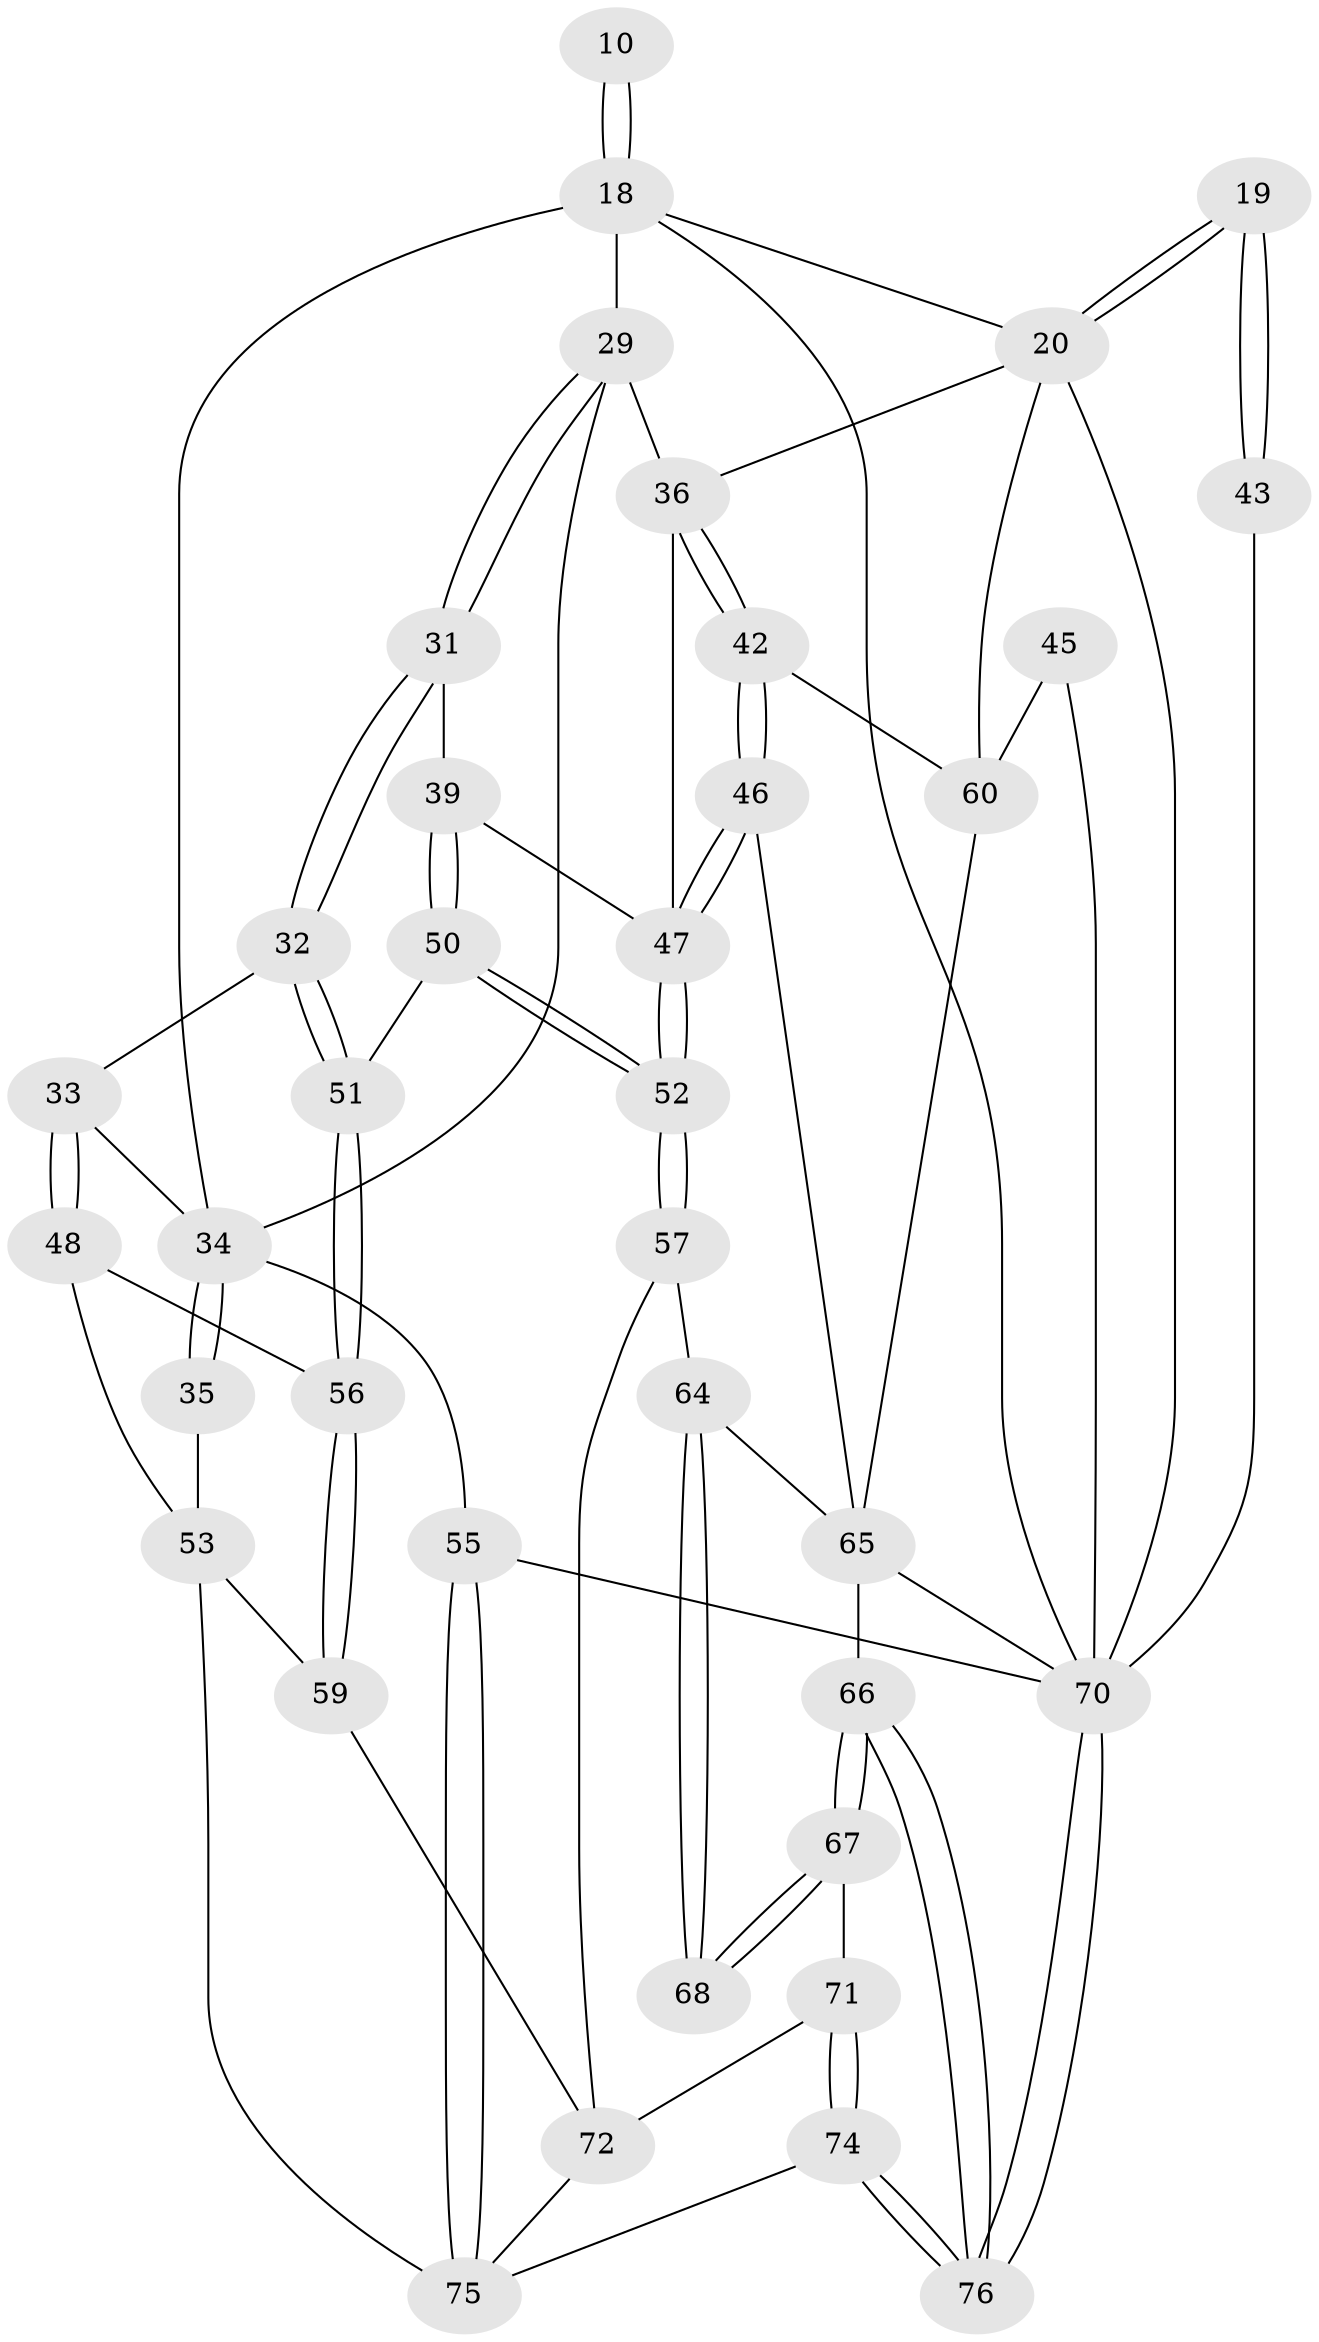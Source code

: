 // original degree distribution, {3: 0.02631578947368421, 6: 0.2236842105263158, 5: 0.5, 4: 0.25}
// Generated by graph-tools (version 1.1) at 2025/01/03/09/25 05:01:55]
// undirected, 38 vertices, 88 edges
graph export_dot {
graph [start="1"]
  node [color=gray90,style=filled];
  10 [pos="+0.42753600724320096+0.058532339517843576"];
  18 [pos="+0.6270626070246392+0.22270762752567655",super="+8+9+12"];
  19 [pos="+0.9796446436030823+0.34684666291249144"];
  20 [pos="+0.883610635907749+0.3247440673828614",super="+17"];
  29 [pos="+0.3287324312213686+0.3392266741606039",super="+27"];
  31 [pos="+0.30281063610406483+0.38044899236476676"];
  32 [pos="+0.2656659377840407+0.40942039089869453"];
  33 [pos="+0.21981024699334464+0.39319272875078953"];
  34 [pos="+0.14887465611537704+0.21127879745652614",super="+25+30"];
  35 [pos="+0+0.3916158789689405"];
  36 [pos="+0.599519685564932+0.3133823359596223",super="+28"];
  39 [pos="+0.4810185956234787+0.4216819411104799"];
  42 [pos="+0.6796096062028534+0.42463684545421715"];
  43 [pos="+1+0.4357515429744322",super="+13+14"];
  45 [pos="+0.9800456126142393+0.49897909647932387"];
  46 [pos="+0.5977063341800543+0.5608011770743486"];
  47 [pos="+0.48290214758157335+0.5591699792136824",super="+38+37"];
  48 [pos="+0.05090620799632136+0.48122530359705423"];
  50 [pos="+0.33991809266698+0.4829748963977621"];
  51 [pos="+0.27561521814047224+0.43542052948647125"];
  52 [pos="+0.42129344451456185+0.6231716496247071"];
  53 [pos="+0+0.580910142767778",super="+49"];
  55 [pos="+0+1",super="+3"];
  56 [pos="+0.22055048041710554+0.6245891072181261"];
  57 [pos="+0.41653627088875533+0.6365040511558945"];
  59 [pos="+0.2594350851814491+0.7304326976278542"];
  60 [pos="+0.8029059263077504+0.5836333868275224",super="+41+40"];
  64 [pos="+0.5028288595523897+0.6903942639863734",super="+63"];
  65 [pos="+0.7711924993949165+0.8024358264674114",super="+61+62"];
  66 [pos="+0.7011043585555627+0.8547305568203801"];
  67 [pos="+0.6429420612173979+0.8374988451790892"];
  68 [pos="+0.6183073144125237+0.8041407085313278"];
  70 [pos="+1+1",super="+2+69+15"];
  71 [pos="+0.46032309135113897+0.8854661459521069"];
  72 [pos="+0.2686554029715615+0.7724591189131307",super="+58"];
  74 [pos="+0.41996666799422955+1"];
  75 [pos="+0.3214643634093947+1",super="+73"];
  76 [pos="+0.6975716417109368+1"];
  10 -- 18 [weight=3];
  10 -- 18;
  18 -- 70;
  18 -- 20;
  18 -- 29 [weight=2];
  18 -- 34;
  19 -- 20;
  19 -- 20;
  19 -- 43 [weight=2];
  19 -- 43;
  20 -- 60;
  20 -- 36;
  20 -- 70;
  29 -- 31;
  29 -- 31;
  29 -- 36 [weight=2];
  29 -- 34;
  31 -- 32;
  31 -- 32;
  31 -- 39;
  32 -- 33;
  32 -- 51;
  32 -- 51;
  33 -- 34;
  33 -- 48;
  33 -- 48;
  34 -- 35 [weight=2];
  34 -- 35;
  34 -- 55 [weight=2];
  35 -- 53;
  36 -- 42;
  36 -- 42;
  36 -- 47 [weight=2];
  39 -- 50;
  39 -- 50;
  39 -- 47;
  42 -- 46;
  42 -- 46;
  42 -- 60;
  43 -- 70 [weight=3];
  45 -- 60 [weight=2];
  45 -- 70;
  46 -- 47;
  46 -- 47;
  46 -- 65;
  47 -- 52;
  47 -- 52;
  48 -- 56;
  48 -- 53;
  50 -- 51;
  50 -- 52;
  50 -- 52;
  51 -- 56;
  51 -- 56;
  52 -- 57;
  52 -- 57;
  53 -- 59;
  53 -- 75;
  55 -- 75 [weight=2];
  55 -- 75;
  55 -- 70 [weight=2];
  56 -- 59;
  56 -- 59;
  57 -- 64;
  57 -- 72;
  59 -- 72;
  60 -- 65;
  64 -- 68 [weight=2];
  64 -- 68;
  64 -- 65;
  65 -- 66;
  65 -- 70;
  66 -- 67;
  66 -- 67;
  66 -- 76;
  66 -- 76;
  67 -- 68;
  67 -- 68;
  67 -- 71;
  70 -- 76;
  70 -- 76;
  71 -- 72;
  71 -- 74;
  71 -- 74;
  72 -- 75;
  74 -- 75;
  74 -- 76;
  74 -- 76;
}

